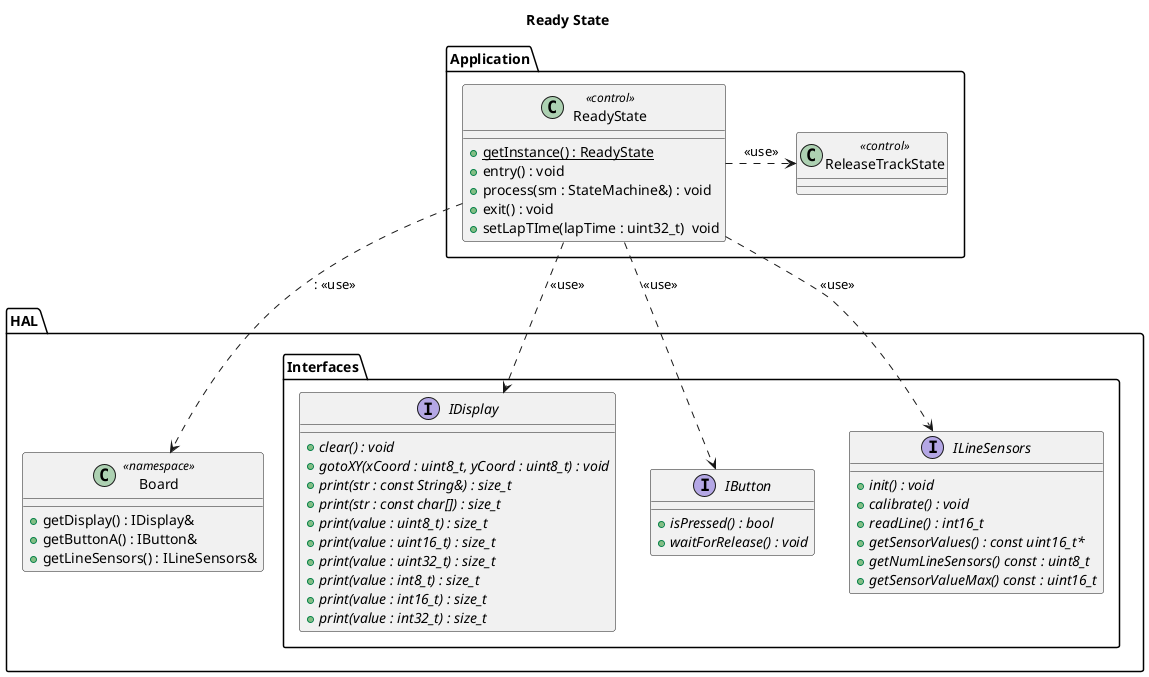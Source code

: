 @startuml

title Ready State

package "Application" as appLayer {

    class ReadyState <<control>> {
        + {static} getInstance() : ReadyState
        + entry() : void
        + process(sm : StateMachine&) : void
        + exit() : void
        + setLapTIme(lapTime : uint32_t)  void
    }

    class ReleaseTrackState <<control>>

    ReadyState .r.> ReleaseTrackState: <<use>>
}

package "HAL" as hal {

    package "Interfaces" as halInterfaces {
        interface IDisplay {
            + {abstract} clear() : void
            + {abstract} gotoXY(xCoord : uint8_t, yCoord : uint8_t) : void
            + {abstract} print(str : const String&) : size_t
            + {abstract} print(str : const char[]) : size_t
            + {abstract} print(value : uint8_t) : size_t
            + {abstract} print(value : uint16_t) : size_t
            + {abstract} print(value : uint32_t) : size_t
            + {abstract} print(value : int8_t) : size_t
            + {abstract} print(value : int16_t) : size_t
            + {abstract} print(value : int32_t) : size_t
        }

        interface IButton {
            + {abstract} isPressed() : bool
            + {abstract} waitForRelease() : void
        }

        interface ILineSensors {
            + {abstract} init() : void
            + {abstract} calibrate() : void
            + {abstract} readLine() : int16_t
            + {abstract} getSensorValues() : const uint16_t*
            + {abstract} getNumLineSensors() const : uint8_t
            + {abstract} getSensorValueMax() const : uint16_t
        }
    }

    class Board << namespace >> {
        + getDisplay() : IDisplay&
        + getButtonA() : IButton&
        + getLineSensors() : ILineSensors&
    }
}

ReadyState ..> IDisplay: <<use>>
ReadyState ..> IButton: <<use>>
ReadyState ..> ILineSensors: <<use>>
ReadyState ..> Board:: <<use>>

@enduml